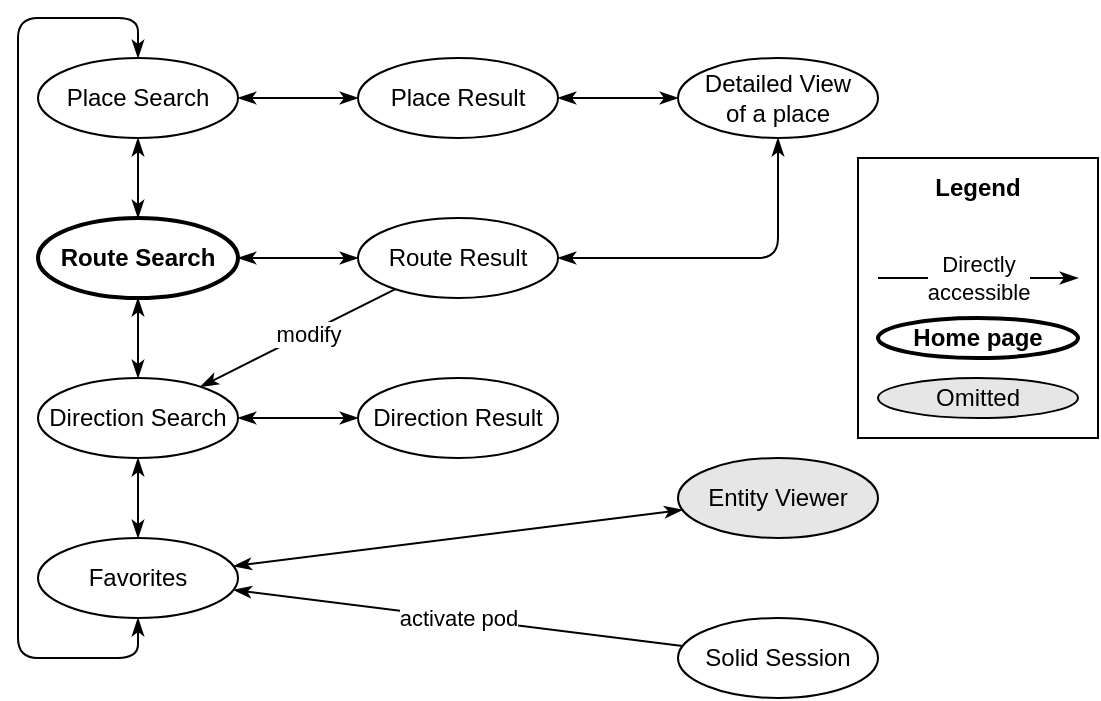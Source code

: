 <mxfile version="22.1.5" type="device">
  <diagram name="Page-1" id="8F9aHh7sJp7RoNNNujaK">
    <mxGraphModel dx="1114" dy="602" grid="1" gridSize="10" guides="1" tooltips="1" connect="1" arrows="1" fold="1" page="1" pageScale="1" pageWidth="850" pageHeight="1100" math="0" shadow="0">
      <root>
        <mxCell id="0" />
        <mxCell id="1" parent="0" />
        <mxCell id="yhYVo-RYtQYVv0zhypV3-1" value="" style="rounded=0;whiteSpace=wrap;html=1;fillColor=none;" parent="1" vertex="1">
          <mxGeometry x="460" y="90" width="120" height="140" as="geometry" />
        </mxCell>
        <mxCell id="AxZ2EuHnLiXCbniGBvbW-13" value="" style="endArrow=classicThin;startArrow=classicThin;html=1;rounded=1;startFill=1;endFill=1;" parent="1" source="_7YsXW8xgozTR5B0CZaP-13" target="_7YsXW8xgozTR5B0CZaP-12" edge="1">
          <mxGeometry width="50" height="50" relative="1" as="geometry">
            <mxPoint x="100" y="122" as="sourcePoint" />
            <mxPoint x="100" y="82" as="targetPoint" />
          </mxGeometry>
        </mxCell>
        <mxCell id="AxZ2EuHnLiXCbniGBvbW-14" value="" style="endArrow=classicThin;startArrow=classicThin;html=1;rounded=1;startFill=1;endFill=1;" parent="1" source="_7YsXW8xgozTR5B0CZaP-12" target="_7YsXW8xgozTR5B0CZaP-15" edge="1">
          <mxGeometry width="50" height="50" relative="1" as="geometry">
            <mxPoint x="150" y="72" as="sourcePoint" />
            <mxPoint x="190" y="67.714" as="targetPoint" />
          </mxGeometry>
        </mxCell>
        <mxCell id="AxZ2EuHnLiXCbniGBvbW-15" value="" style="endArrow=classicThin;startArrow=classicThin;html=1;rounded=1;startFill=1;endFill=1;" parent="1" source="_7YsXW8xgozTR5B0CZaP-13" target="_7YsXW8xgozTR5B0CZaP-16" edge="1">
          <mxGeometry width="50" height="50" relative="1" as="geometry">
            <mxPoint x="150" y="132" as="sourcePoint" />
            <mxPoint x="230" y="122" as="targetPoint" />
          </mxGeometry>
        </mxCell>
        <mxCell id="AxZ2EuHnLiXCbniGBvbW-16" value="" style="endArrow=classicThin;startArrow=classicThin;html=1;rounded=1;startFill=1;endFill=1;" parent="1" source="_7YsXW8xgozTR5B0CZaP-8" target="_7YsXW8xgozTR5B0CZaP-13" edge="1">
          <mxGeometry width="50" height="50" relative="1" as="geometry">
            <mxPoint x="100" y="200" as="sourcePoint" />
            <mxPoint x="100" y="160" as="targetPoint" />
          </mxGeometry>
        </mxCell>
        <mxCell id="AxZ2EuHnLiXCbniGBvbW-18" value="" style="endArrow=classicThin;startArrow=classicThin;html=1;rounded=1;startFill=1;endFill=1;" parent="1" source="_7YsXW8xgozTR5B0CZaP-2" target="_7YsXW8xgozTR5B0CZaP-8" edge="1">
          <mxGeometry width="50" height="50" relative="1" as="geometry">
            <mxPoint x="100" y="280" as="sourcePoint" />
            <mxPoint x="100" y="240" as="targetPoint" />
          </mxGeometry>
        </mxCell>
        <mxCell id="AxZ2EuHnLiXCbniGBvbW-19" value="" style="endArrow=classicThin;startArrow=classicThin;html=1;rounded=1;startFill=1;endFill=1;" parent="1" source="_7YsXW8xgozTR5B0CZaP-12" target="_7YsXW8xgozTR5B0CZaP-2" edge="1">
          <mxGeometry width="50" height="50" relative="1" as="geometry">
            <mxPoint x="100" y="20" as="sourcePoint" />
            <mxPoint x="100" y="300" as="targetPoint" />
            <Array as="points">
              <mxPoint x="100" y="20" />
              <mxPoint x="40" y="20" />
              <mxPoint x="40" y="340" />
              <mxPoint x="100" y="340" />
            </Array>
          </mxGeometry>
        </mxCell>
        <mxCell id="AxZ2EuHnLiXCbniGBvbW-24" value="" style="endArrow=classicThin;startArrow=classicThin;html=1;rounded=1;startFill=1;endFill=1;" parent="1" source="_7YsXW8xgozTR5B0CZaP-2" target="_7YsXW8xgozTR5B0CZaP-5" edge="1">
          <mxGeometry width="50" height="50" relative="1" as="geometry">
            <mxPoint x="150" y="290" as="sourcePoint" />
            <mxPoint x="190" y="290" as="targetPoint" />
          </mxGeometry>
        </mxCell>
        <mxCell id="AxZ2EuHnLiXCbniGBvbW-31" value="" style="endArrow=classicThin;startArrow=classicThin;html=1;rounded=1;startFill=1;endFill=1;" parent="1" source="_7YsXW8xgozTR5B0CZaP-15" target="_7YsXW8xgozTR5B0CZaP-17" edge="1">
          <mxGeometry width="50" height="50" relative="1" as="geometry">
            <mxPoint x="290" y="66.667" as="sourcePoint" />
            <mxPoint x="370" y="60" as="targetPoint" />
          </mxGeometry>
        </mxCell>
        <mxCell id="AxZ2EuHnLiXCbniGBvbW-32" value="" style="endArrow=classicThin;startArrow=classicThin;html=1;rounded=1;startFill=1;endFill=1;" parent="1" source="_7YsXW8xgozTR5B0CZaP-8" target="_7YsXW8xgozTR5B0CZaP-11" edge="1">
          <mxGeometry width="50" height="50" relative="1" as="geometry">
            <mxPoint x="150" y="230" as="sourcePoint" />
            <mxPoint x="190" y="226.429" as="targetPoint" />
          </mxGeometry>
        </mxCell>
        <mxCell id="QvtBToxFsBq5mHNI2KZm-1" value="" style="endArrow=classicThin;html=1;rounded=0;endFill=1;" parent="1" source="_7YsXW8xgozTR5B0CZaP-16" target="_7YsXW8xgozTR5B0CZaP-8" edge="1">
          <mxGeometry width="50" height="50" relative="1" as="geometry">
            <mxPoint x="380" y="166.452" as="sourcePoint" />
            <mxPoint x="120" y="200" as="targetPoint" />
          </mxGeometry>
        </mxCell>
        <mxCell id="QvtBToxFsBq5mHNI2KZm-3" value="modify" style="edgeLabel;html=1;align=center;verticalAlign=middle;resizable=0;points=[];" parent="QvtBToxFsBq5mHNI2KZm-1" vertex="1" connectable="0">
          <mxGeometry x="-0.093" relative="1" as="geometry">
            <mxPoint as="offset" />
          </mxGeometry>
        </mxCell>
        <mxCell id="QvtBToxFsBq5mHNI2KZm-4" value="" style="endArrow=classicThin;startArrow=classicThin;html=1;rounded=1;startFill=1;endFill=1;" parent="1" source="_7YsXW8xgozTR5B0CZaP-16" target="_7YsXW8xgozTR5B0CZaP-17" edge="1">
          <mxGeometry width="50" height="50" relative="1" as="geometry">
            <mxPoint x="421.071" y="150" as="sourcePoint" />
            <mxPoint x="594" y="42" as="targetPoint" />
            <Array as="points">
              <mxPoint x="420" y="140" />
            </Array>
          </mxGeometry>
        </mxCell>
        <mxCell id="_7YsXW8xgozTR5B0CZaP-1" value="Solid Session" style="ellipse;whiteSpace=wrap;html=1;" parent="1" vertex="1">
          <mxGeometry x="370" y="320" width="100" height="40" as="geometry" />
        </mxCell>
        <mxCell id="_7YsXW8xgozTR5B0CZaP-2" value="Favorites" style="ellipse;whiteSpace=wrap;html=1;" parent="1" vertex="1">
          <mxGeometry x="50" y="280" width="100" height="40" as="geometry" />
        </mxCell>
        <mxCell id="_7YsXW8xgozTR5B0CZaP-5" value="Entity Viewer" style="ellipse;whiteSpace=wrap;html=1;fillColor=#E6E6E6;" parent="1" vertex="1">
          <mxGeometry x="370" y="240" width="100" height="40" as="geometry" />
        </mxCell>
        <mxCell id="_7YsXW8xgozTR5B0CZaP-8" value="Direction Search" style="ellipse;whiteSpace=wrap;html=1;" parent="1" vertex="1">
          <mxGeometry x="50" y="200" width="100" height="40" as="geometry" />
        </mxCell>
        <mxCell id="_7YsXW8xgozTR5B0CZaP-11" value="Direction Result" style="ellipse;whiteSpace=wrap;html=1;" parent="1" vertex="1">
          <mxGeometry x="210" y="200" width="100" height="40" as="geometry" />
        </mxCell>
        <mxCell id="_7YsXW8xgozTR5B0CZaP-12" value="Place Search" style="ellipse;whiteSpace=wrap;html=1;" parent="1" vertex="1">
          <mxGeometry x="50" y="40" width="100" height="40" as="geometry" />
        </mxCell>
        <mxCell id="_7YsXW8xgozTR5B0CZaP-13" value="Route Search" style="ellipse;whiteSpace=wrap;html=1;fillColor=#FFFFFF;strokeWidth=2;fontStyle=1" parent="1" vertex="1">
          <mxGeometry x="50" y="120" width="100" height="40" as="geometry" />
        </mxCell>
        <mxCell id="_7YsXW8xgozTR5B0CZaP-15" value="Place Result" style="ellipse;whiteSpace=wrap;html=1;" parent="1" vertex="1">
          <mxGeometry x="210" y="40" width="100" height="40" as="geometry" />
        </mxCell>
        <mxCell id="_7YsXW8xgozTR5B0CZaP-16" value="Route Result" style="ellipse;whiteSpace=wrap;html=1;" parent="1" vertex="1">
          <mxGeometry x="210" y="120" width="100" height="40" as="geometry" />
        </mxCell>
        <mxCell id="_7YsXW8xgozTR5B0CZaP-17" value="Detailed View&lt;br&gt;of a place" style="ellipse;whiteSpace=wrap;html=1;" parent="1" vertex="1">
          <mxGeometry x="370" y="40" width="100" height="40" as="geometry" />
        </mxCell>
        <mxCell id="lyhct0QO39G7Th9KTG0O-1" value="Directly&lt;br&gt;accessible" style="endArrow=classicThin;html=1;rounded=0;endFill=1;" parent="1" edge="1">
          <mxGeometry width="50" height="50" relative="1" as="geometry">
            <mxPoint x="470" y="150.0" as="sourcePoint" />
            <mxPoint x="570" y="150.0" as="targetPoint" />
            <mxPoint as="offset" />
          </mxGeometry>
        </mxCell>
        <mxCell id="yhYVo-RYtQYVv0zhypV3-2" value="Legend" style="text;html=1;strokeColor=none;fillColor=none;align=center;verticalAlign=middle;whiteSpace=wrap;rounded=0;fontStyle=1" parent="1" vertex="1">
          <mxGeometry x="460" y="90" width="120" height="30" as="geometry" />
        </mxCell>
        <mxCell id="8yJgjbgckoqzg-MxsotP-1" value="Home page" style="ellipse;whiteSpace=wrap;html=1;fillColor=#FFFFFF;strokeWidth=2;fontStyle=1" parent="1" vertex="1">
          <mxGeometry x="470" y="170" width="100" height="20" as="geometry" />
        </mxCell>
        <mxCell id="8yJgjbgckoqzg-MxsotP-2" value="Omitted" style="ellipse;whiteSpace=wrap;html=1;fillColor=#E6E6E6;" parent="1" vertex="1">
          <mxGeometry x="470" y="200" width="100" height="20" as="geometry" />
        </mxCell>
        <mxCell id="2F90-sWGPq6CiFoMPoY_-1" value="activate pod" style="endArrow=classicThin;html=1;rounded=0;endFill=1;" parent="1" source="_7YsXW8xgozTR5B0CZaP-1" target="_7YsXW8xgozTR5B0CZaP-2" edge="1">
          <mxGeometry width="50" height="50" relative="1" as="geometry">
            <mxPoint x="340" y="230" as="sourcePoint" />
            <mxPoint x="390" y="180" as="targetPoint" />
          </mxGeometry>
        </mxCell>
      </root>
    </mxGraphModel>
  </diagram>
</mxfile>
